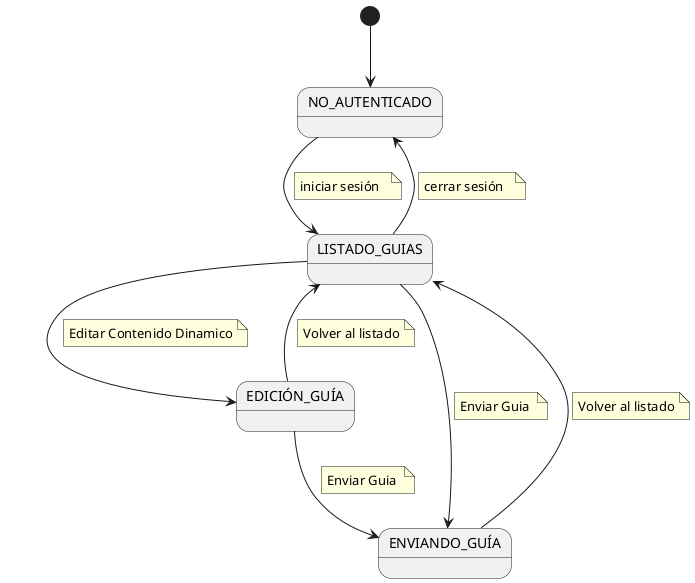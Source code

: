 @startuml diagramaContextoProfesor
state "NO_AUTENTICADO" as NoAutenticado 
state "LISTADO_GUIAS" as ListadoGuias
state "EDICIÓN_GUÍA" as EditandoGuia
state "ENVIANDO_GUÍA" as EnviandoGuia

[*] --> NoAutenticado    

NoAutenticado --> ListadoGuias
note on link  
        iniciar sesión  
    end note  
    
ListadoGuias --> NoAutenticado  
    note on link  
        cerrar sesión  
    end note

ListadoGuias --> EditandoGuia  
    note on link  
        Editar Contenido Dinamico
    end note  
    
ListadoGuias --> EnviandoGuia 
    note on link  
        Enviar Guia 
    end note  
    
EditandoGuia --> ListadoGuias  
    note on link  
        Volver al listado
    end note
    
EditandoGuia --> EnviandoGuia  
    note on link  
        Enviar Guia 
    end note  

EnviandoGuia --> ListadoGuias  
    note on link  
        Volver al listado
    end note 
@enduml